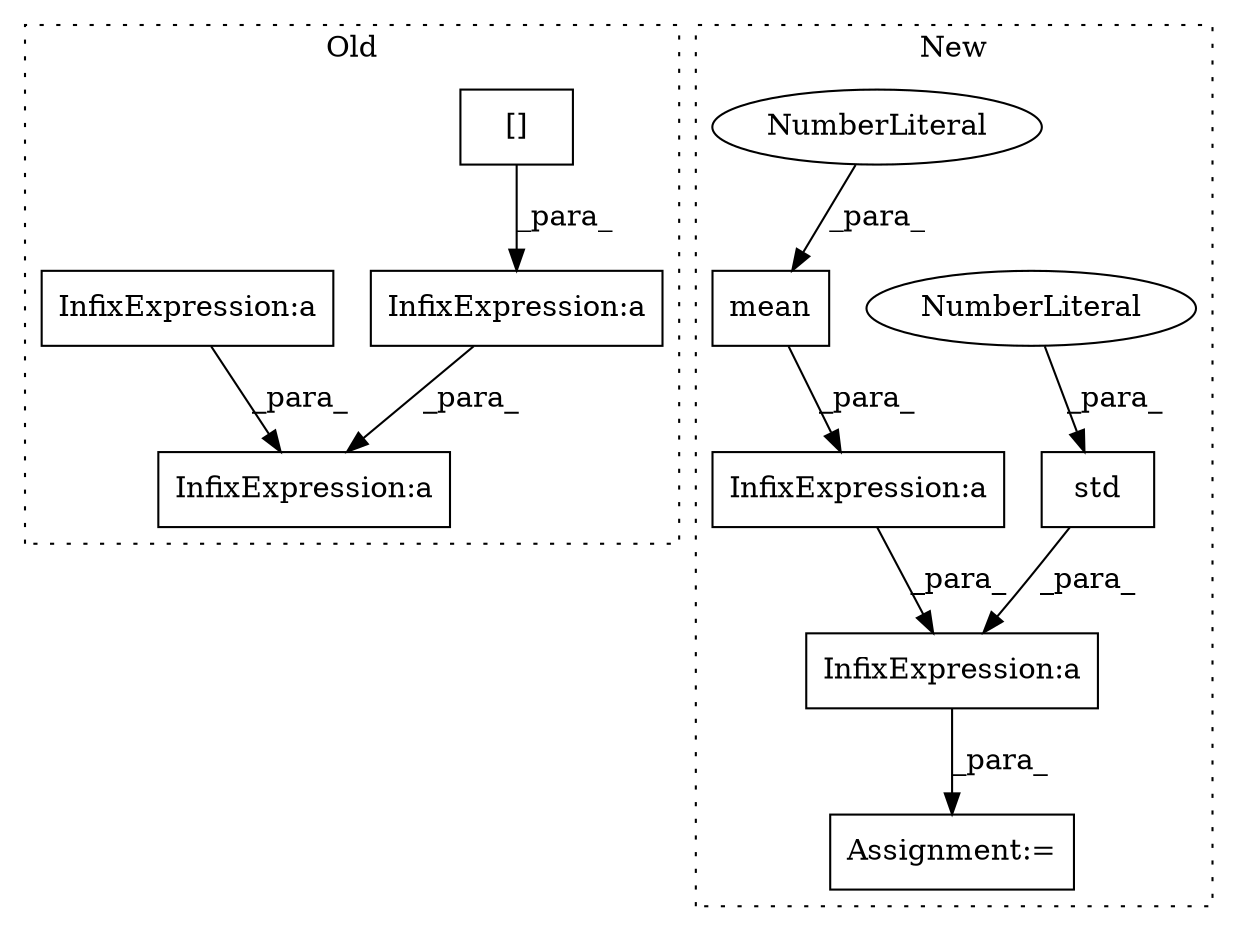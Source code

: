 digraph G {
subgraph cluster0 {
1 [label="[]" a="2" s="7633,7673" l="21,1" shape="box"];
6 [label="InfixExpression:a" a="27" s="7674" l="3" shape="box"];
7 [label="InfixExpression:a" a="27" s="7850" l="3" shape="box"];
8 [label="InfixExpression:a" a="27" s="7861" l="3" shape="box"];
label = "Old";
style="dotted";
}
subgraph cluster1 {
2 [label="std" a="32" s="7410,7415" l="4,1" shape="box"];
3 [label="Assignment:=" a="7" s="7381" l="1" shape="box"];
4 [label="NumberLiteral" a="34" s="7414" l="1" shape="ellipse"];
5 [label="InfixExpression:a" a="27" s="7402" l="3" shape="box"];
9 [label="InfixExpression:a" a="27" s="7387" l="3" shape="box"];
10 [label="mean" a="32" s="7394,7400" l="5,1" shape="box"];
11 [label="NumberLiteral" a="34" s="7399" l="1" shape="ellipse"];
label = "New";
style="dotted";
}
1 -> 6 [label="_para_"];
2 -> 5 [label="_para_"];
4 -> 2 [label="_para_"];
5 -> 3 [label="_para_"];
6 -> 7 [label="_para_"];
8 -> 7 [label="_para_"];
9 -> 5 [label="_para_"];
10 -> 9 [label="_para_"];
11 -> 10 [label="_para_"];
}